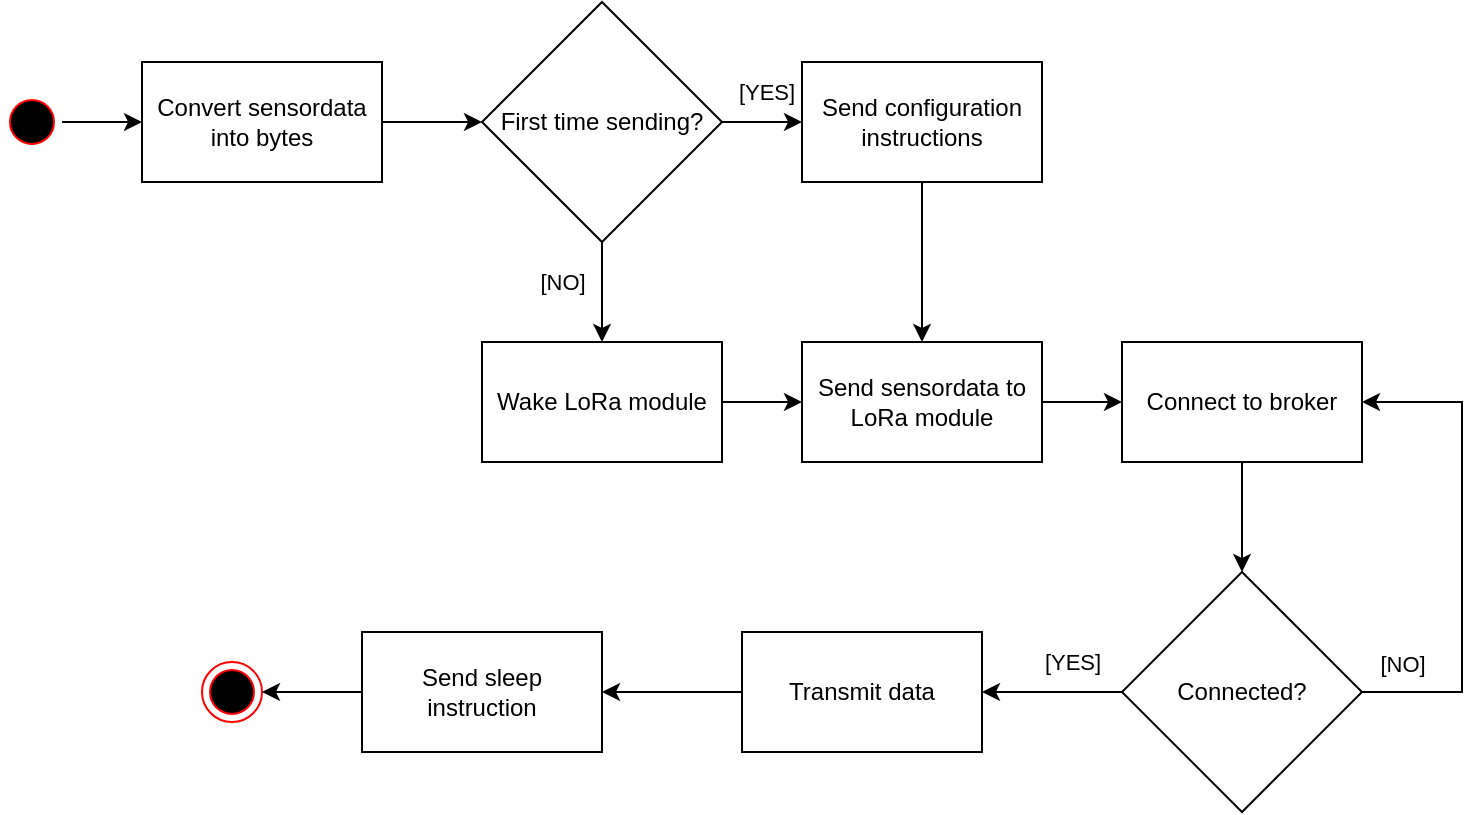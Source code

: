<mxfile version="15.7.3" type="device"><diagram id="TEx3UZvfeen1V4EnL_ds" name="Pagina-1"><mxGraphModel dx="1102" dy="875" grid="1" gridSize="10" guides="1" tooltips="1" connect="1" arrows="1" fold="1" page="1" pageScale="1" pageWidth="2336" pageHeight="1654" math="0" shadow="0"><root><mxCell id="0"/><mxCell id="1" parent="0"/><mxCell id="djZH119fOUr_Rkwf9uM8-1" value="" style="edgeStyle=orthogonalEdgeStyle;rounded=0;orthogonalLoop=1;jettySize=auto;html=1;" edge="1" parent="1" source="89FKyo4nO2U7r55Wx7xn-2" target="89FKyo4nO2U7r55Wx7xn-9"><mxGeometry relative="1" as="geometry"/></mxCell><mxCell id="89FKyo4nO2U7r55Wx7xn-2" value="" style="ellipse;html=1;shape=startState;fillColor=#000000;strokeColor=#ff0000;" parent="1" vertex="1"><mxGeometry x="60" y="145" width="30" height="30" as="geometry"/></mxCell><mxCell id="89FKyo4nO2U7r55Wx7xn-3" value="" style="ellipse;html=1;shape=endState;fillColor=#000000;strokeColor=#ff0000;" parent="1" vertex="1"><mxGeometry x="160" y="430" width="30" height="30" as="geometry"/></mxCell><mxCell id="89FKyo4nO2U7r55Wx7xn-4" value="Connected?" style="rhombus;whiteSpace=wrap;html=1;" parent="1" vertex="1"><mxGeometry x="620" y="385" width="120" height="120" as="geometry"/></mxCell><mxCell id="89FKyo4nO2U7r55Wx7xn-5" value="" style="endArrow=classic;html=1;rounded=0;exitX=0;exitY=0.5;exitDx=0;exitDy=0;entryX=1;entryY=0.5;entryDx=0;entryDy=0;" parent="1" source="89FKyo4nO2U7r55Wx7xn-4" edge="1" target="djZH119fOUr_Rkwf9uM8-10"><mxGeometry relative="1" as="geometry"><mxPoint x="810" y="570" as="sourcePoint"/><mxPoint x="520" y="445" as="targetPoint"/></mxGeometry></mxCell><mxCell id="89FKyo4nO2U7r55Wx7xn-6" value="[YES]" style="edgeLabel;resizable=0;html=1;align=center;verticalAlign=middle;" parent="89FKyo4nO2U7r55Wx7xn-5" connectable="0" vertex="1"><mxGeometry relative="1" as="geometry"><mxPoint x="10" y="-15" as="offset"/></mxGeometry></mxCell><mxCell id="djZH119fOUr_Rkwf9uM8-12" value="" style="edgeStyle=orthogonalEdgeStyle;rounded=0;orthogonalLoop=1;jettySize=auto;html=1;" edge="1" parent="1" source="89FKyo4nO2U7r55Wx7xn-9" target="djZH119fOUr_Rkwf9uM8-11"><mxGeometry relative="1" as="geometry"/></mxCell><mxCell id="89FKyo4nO2U7r55Wx7xn-9" value="&lt;span style=&quot;font-family: &amp;#34;helvetica&amp;#34;&quot;&gt;Convert sensordata into bytes&lt;/span&gt;" style="rounded=0;whiteSpace=wrap;html=1;" parent="1" vertex="1"><mxGeometry x="130" y="130" width="120" height="60" as="geometry"/></mxCell><mxCell id="89FKyo4nO2U7r55Wx7xn-14" value="" style="endArrow=classic;html=1;rounded=0;exitX=1;exitY=0.5;exitDx=0;exitDy=0;entryX=1;entryY=0.5;entryDx=0;entryDy=0;" parent="1" source="89FKyo4nO2U7r55Wx7xn-4" edge="1" target="djZH119fOUr_Rkwf9uM8-6"><mxGeometry relative="1" as="geometry"><mxPoint x="670" y="565" as="sourcePoint"/><mxPoint x="800" y="445" as="targetPoint"/><Array as="points"><mxPoint x="790" y="445"/><mxPoint x="790" y="300"/></Array></mxGeometry></mxCell><mxCell id="89FKyo4nO2U7r55Wx7xn-15" value="[NO]" style="edgeLabel;resizable=0;html=1;align=center;verticalAlign=middle;" parent="89FKyo4nO2U7r55Wx7xn-14" connectable="0" vertex="1"><mxGeometry relative="1" as="geometry"><mxPoint x="-30" y="58" as="offset"/></mxGeometry></mxCell><mxCell id="djZH119fOUr_Rkwf9uM8-5" value="" style="edgeStyle=orthogonalEdgeStyle;rounded=0;orthogonalLoop=1;jettySize=auto;html=1;" edge="1" parent="1" source="djZH119fOUr_Rkwf9uM8-2" target="djZH119fOUr_Rkwf9uM8-4"><mxGeometry relative="1" as="geometry"/></mxCell><mxCell id="djZH119fOUr_Rkwf9uM8-2" value="Wake LoRa module" style="rounded=0;whiteSpace=wrap;html=1;" vertex="1" parent="1"><mxGeometry x="300" y="270" width="120" height="60" as="geometry"/></mxCell><mxCell id="djZH119fOUr_Rkwf9uM8-7" value="" style="edgeStyle=orthogonalEdgeStyle;rounded=0;orthogonalLoop=1;jettySize=auto;html=1;" edge="1" parent="1" source="djZH119fOUr_Rkwf9uM8-4" target="djZH119fOUr_Rkwf9uM8-6"><mxGeometry relative="1" as="geometry"/></mxCell><mxCell id="djZH119fOUr_Rkwf9uM8-4" value="Send sensordata to LoRa module" style="rounded=0;whiteSpace=wrap;html=1;" vertex="1" parent="1"><mxGeometry x="460" y="270" width="120" height="60" as="geometry"/></mxCell><mxCell id="djZH119fOUr_Rkwf9uM8-8" value="" style="edgeStyle=orthogonalEdgeStyle;rounded=0;orthogonalLoop=1;jettySize=auto;html=1;" edge="1" parent="1" source="djZH119fOUr_Rkwf9uM8-6" target="89FKyo4nO2U7r55Wx7xn-4"><mxGeometry relative="1" as="geometry"/></mxCell><mxCell id="djZH119fOUr_Rkwf9uM8-6" value="Connect to broker" style="rounded=0;whiteSpace=wrap;html=1;" vertex="1" parent="1"><mxGeometry x="620" y="270" width="120" height="60" as="geometry"/></mxCell><mxCell id="djZH119fOUr_Rkwf9uM8-20" value="" style="edgeStyle=orthogonalEdgeStyle;rounded=0;orthogonalLoop=1;jettySize=auto;html=1;" edge="1" parent="1" source="djZH119fOUr_Rkwf9uM8-10" target="djZH119fOUr_Rkwf9uM8-19"><mxGeometry relative="1" as="geometry"/></mxCell><mxCell id="djZH119fOUr_Rkwf9uM8-10" value="Transmit data" style="rounded=0;whiteSpace=wrap;html=1;" vertex="1" parent="1"><mxGeometry x="430" y="415" width="120" height="60" as="geometry"/></mxCell><mxCell id="djZH119fOUr_Rkwf9uM8-11" value="First time sending?" style="rhombus;whiteSpace=wrap;html=1;" vertex="1" parent="1"><mxGeometry x="300" y="100" width="120" height="120" as="geometry"/></mxCell><mxCell id="djZH119fOUr_Rkwf9uM8-13" value="" style="endArrow=classic;html=1;rounded=0;exitX=1;exitY=0.5;exitDx=0;exitDy=0;entryX=0;entryY=0.5;entryDx=0;entryDy=0;" edge="1" parent="1" source="djZH119fOUr_Rkwf9uM8-11" target="djZH119fOUr_Rkwf9uM8-17"><mxGeometry relative="1" as="geometry"><mxPoint x="565" y="159.5" as="sourcePoint"/><mxPoint x="475" y="159.5" as="targetPoint"/></mxGeometry></mxCell><mxCell id="djZH119fOUr_Rkwf9uM8-14" value="[YES]" style="edgeLabel;resizable=0;html=1;align=center;verticalAlign=middle;" connectable="0" vertex="1" parent="djZH119fOUr_Rkwf9uM8-13"><mxGeometry relative="1" as="geometry"><mxPoint x="2" y="-15" as="offset"/></mxGeometry></mxCell><mxCell id="djZH119fOUr_Rkwf9uM8-15" value="" style="endArrow=classic;html=1;rounded=0;exitX=0.5;exitY=1;exitDx=0;exitDy=0;entryX=0.5;entryY=0;entryDx=0;entryDy=0;" edge="1" parent="1" source="djZH119fOUr_Rkwf9uM8-11" target="djZH119fOUr_Rkwf9uM8-2"><mxGeometry relative="1" as="geometry"><mxPoint x="190" y="400" as="sourcePoint"/><mxPoint x="190" y="255" as="targetPoint"/><Array as="points"/></mxGeometry></mxCell><mxCell id="djZH119fOUr_Rkwf9uM8-16" value="[NO]" style="edgeLabel;resizable=0;html=1;align=center;verticalAlign=middle;" connectable="0" vertex="1" parent="djZH119fOUr_Rkwf9uM8-15"><mxGeometry relative="1" as="geometry"><mxPoint x="-20" y="-5" as="offset"/></mxGeometry></mxCell><mxCell id="djZH119fOUr_Rkwf9uM8-18" value="" style="edgeStyle=orthogonalEdgeStyle;rounded=0;orthogonalLoop=1;jettySize=auto;html=1;" edge="1" parent="1" source="djZH119fOUr_Rkwf9uM8-17" target="djZH119fOUr_Rkwf9uM8-4"><mxGeometry relative="1" as="geometry"/></mxCell><mxCell id="djZH119fOUr_Rkwf9uM8-17" value="Send configuration instructions" style="rounded=0;whiteSpace=wrap;html=1;" vertex="1" parent="1"><mxGeometry x="460" y="130" width="120" height="60" as="geometry"/></mxCell><mxCell id="djZH119fOUr_Rkwf9uM8-21" value="" style="edgeStyle=orthogonalEdgeStyle;rounded=0;orthogonalLoop=1;jettySize=auto;html=1;" edge="1" parent="1" source="djZH119fOUr_Rkwf9uM8-19" target="89FKyo4nO2U7r55Wx7xn-3"><mxGeometry relative="1" as="geometry"/></mxCell><mxCell id="djZH119fOUr_Rkwf9uM8-19" value="Send sleep instruction" style="rounded=0;whiteSpace=wrap;html=1;" vertex="1" parent="1"><mxGeometry x="240" y="415" width="120" height="60" as="geometry"/></mxCell></root></mxGraphModel></diagram></mxfile>